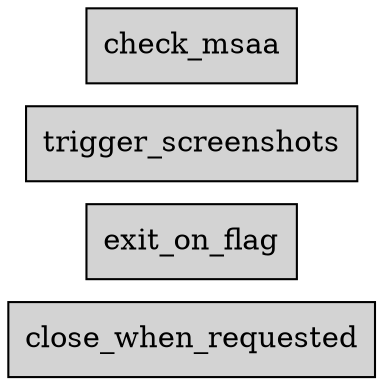 digraph "" {
	"compound"="true";
	"splines"="spline";
	"rankdir"="LR";
	"bgcolor"="white";
	"fontname"="Helvetica";
	"nodesep"="0.15";
	edge ["penwidth"="2"];
	node ["shape"="box", "style"="filled"];
	"node_System(0)" ["label"="close_when_requested", "tooltip"="bevy_window::system::close_when_requested"]
	"node_System(1)" ["label"="exit_on_flag", "tooltip"="bevy_app::terminal_ctrl_c_handler::TerminalCtrlCHandlerPlugin::exit_on_flag"]
	"node_System(2)" ["label"="trigger_screenshots", "tooltip"="bevy_render::view::window::screenshot::trigger_screenshots"]
	"node_System(3)" ["label"="check_msaa", "tooltip"="bevy_core_pipeline::oit::check_msaa"]
}
